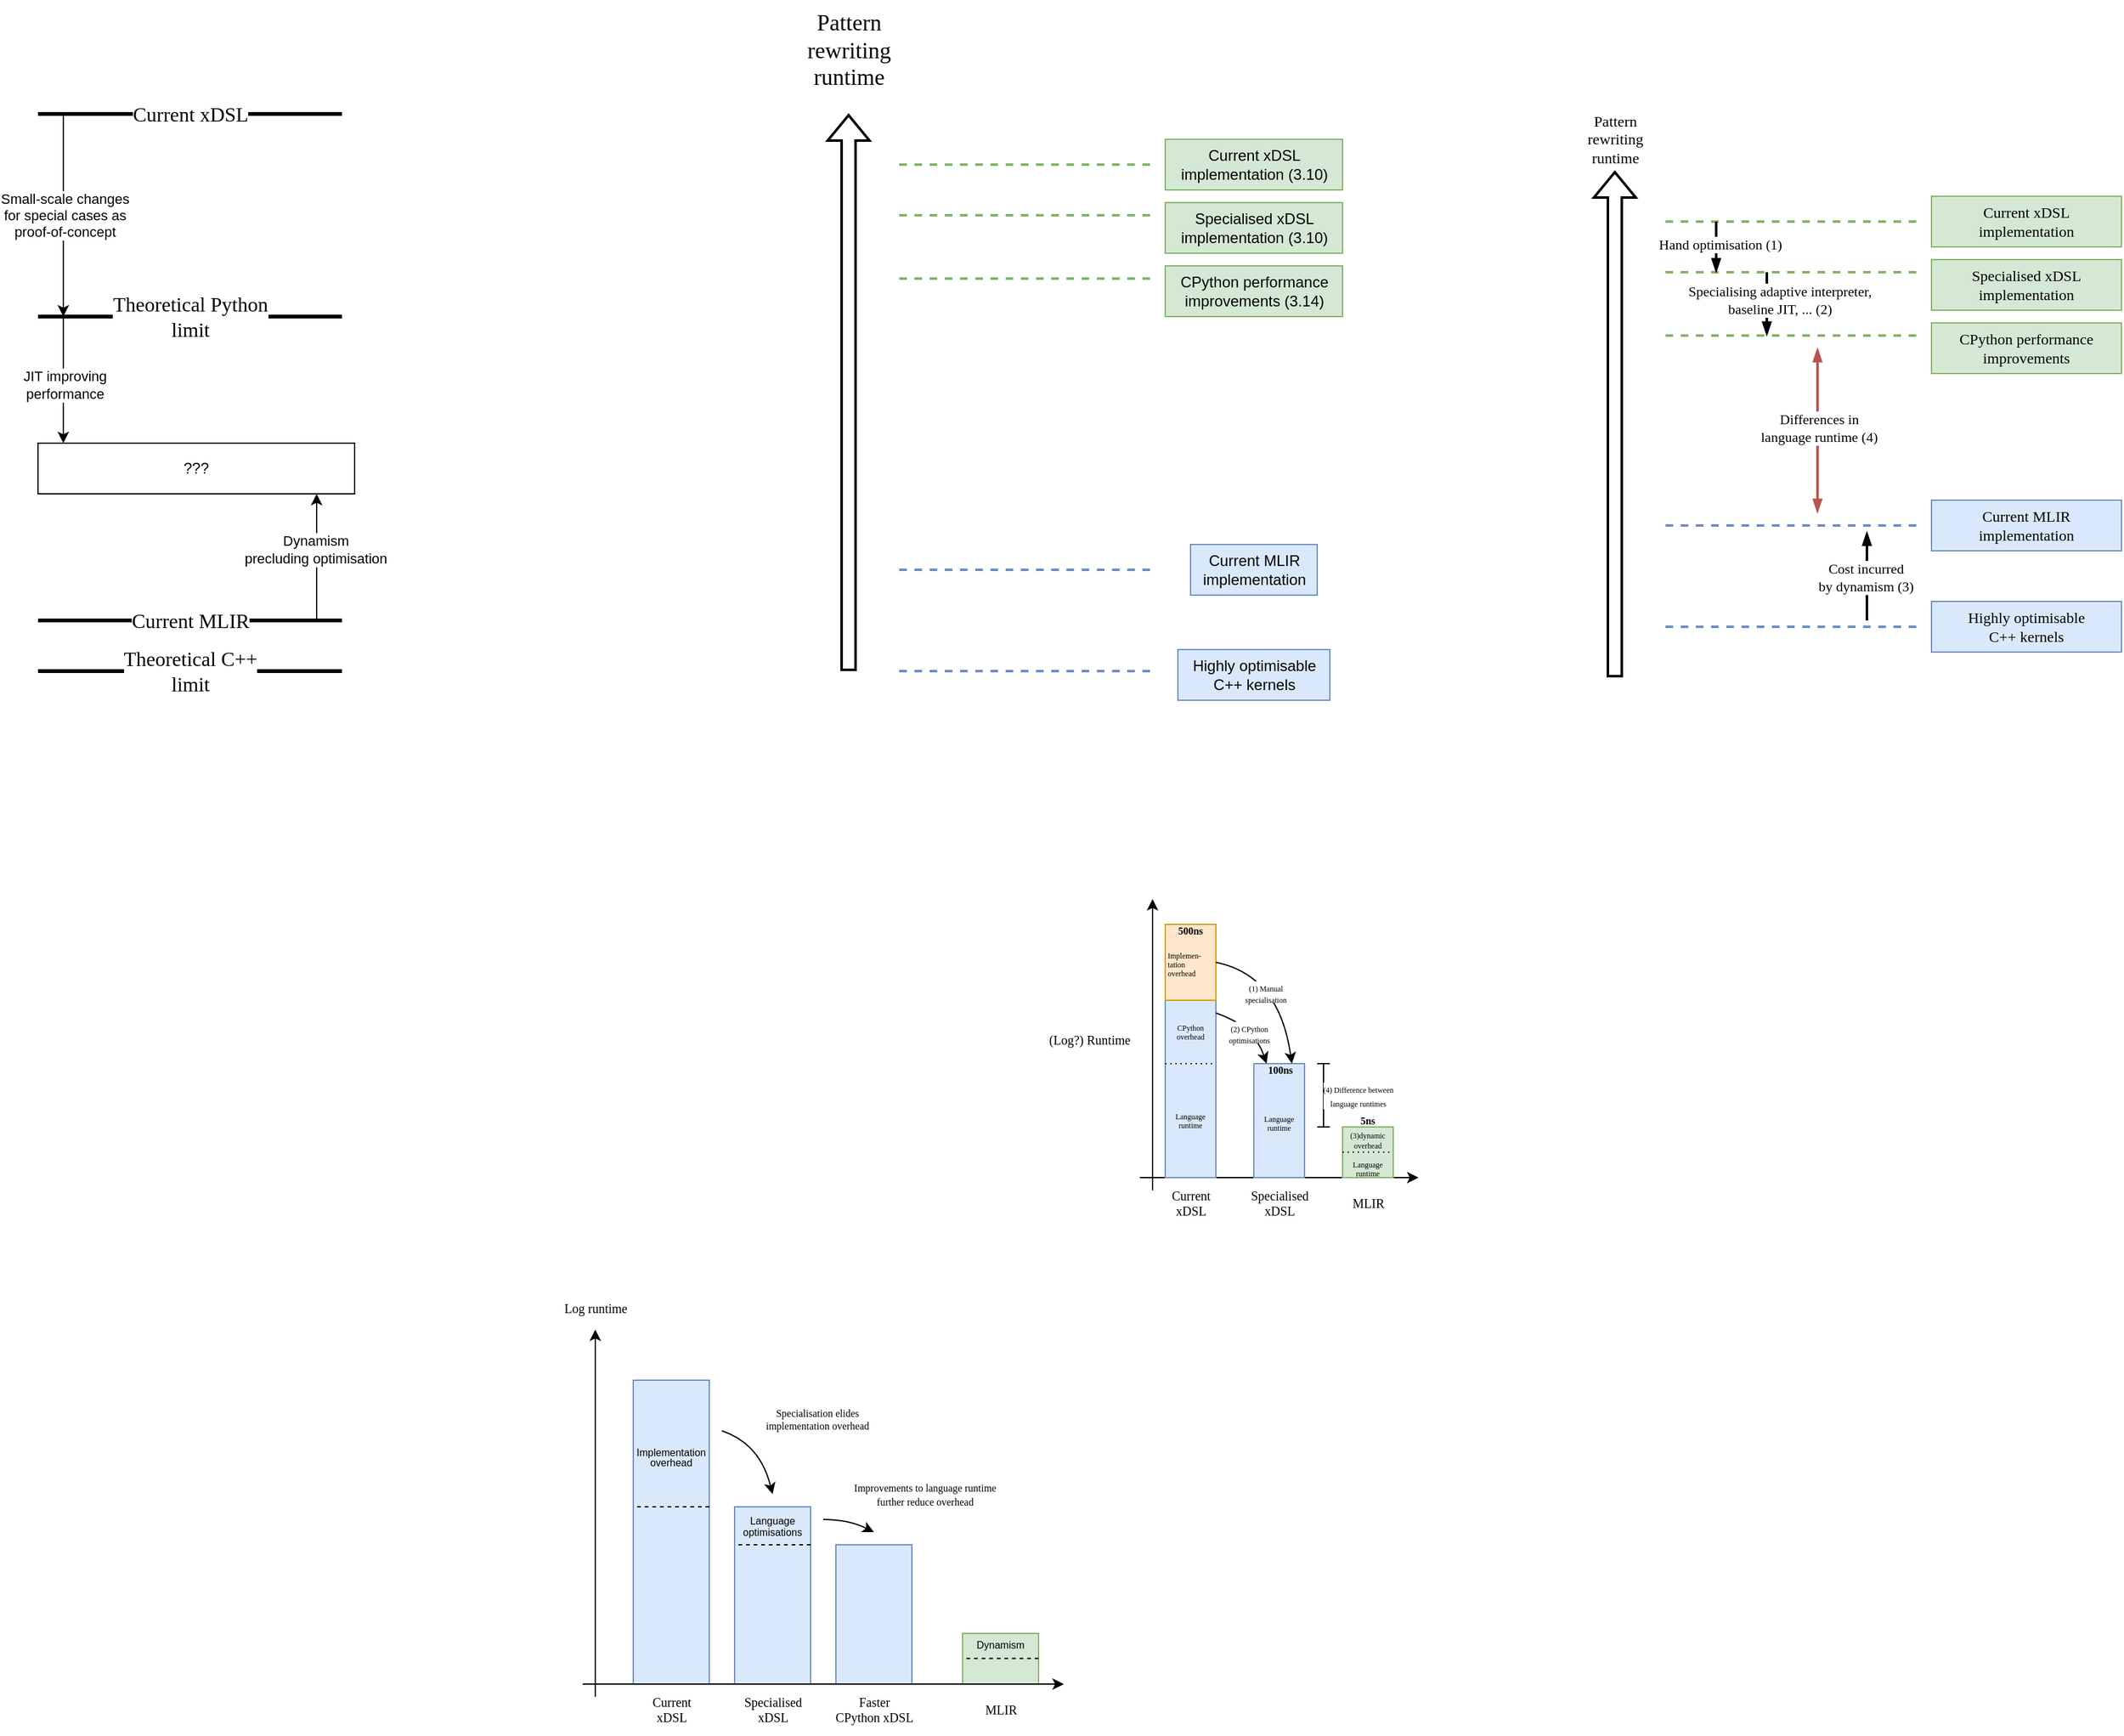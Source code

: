 <mxfile version="27.0.2">
  <diagram name="Page-1" id="2aUgBzzvJoccu_96TgYZ">
    <mxGraphModel dx="4074" dy="2454" grid="1" gridSize="10" guides="1" tooltips="1" connect="1" arrows="1" fold="1" page="1" pageScale="1" pageWidth="2339" pageHeight="3300" math="0" shadow="0">
      <root>
        <mxCell id="0" />
        <mxCell id="1" parent="0" />
        <mxCell id="1Ue81GWLVknPwU-SjSbh-1" value="" style="endArrow=none;html=1;rounded=0;strokeWidth=3;" parent="1" edge="1">
          <mxGeometry width="50" height="50" relative="1" as="geometry">
            <mxPoint x="480" y="240" as="sourcePoint" />
            <mxPoint x="720" y="240" as="targetPoint" />
          </mxGeometry>
        </mxCell>
        <mxCell id="1Ue81GWLVknPwU-SjSbh-6" value="&lt;font style=&quot;font-size: 16px;&quot; face=&quot;Menlo&quot;&gt;Current xDSL&lt;/font&gt;" style="edgeLabel;html=1;align=center;verticalAlign=middle;resizable=0;points=[];" parent="1Ue81GWLVknPwU-SjSbh-1" vertex="1" connectable="0">
          <mxGeometry x="0.025" y="-2" relative="1" as="geometry">
            <mxPoint x="-3" y="-2" as="offset" />
          </mxGeometry>
        </mxCell>
        <mxCell id="1Ue81GWLVknPwU-SjSbh-7" value="" style="endArrow=none;html=1;rounded=0;strokeWidth=3;" parent="1" edge="1">
          <mxGeometry width="50" height="50" relative="1" as="geometry">
            <mxPoint x="480" y="400" as="sourcePoint" />
            <mxPoint x="720" y="400" as="targetPoint" />
          </mxGeometry>
        </mxCell>
        <mxCell id="1Ue81GWLVknPwU-SjSbh-8" value="&lt;font style=&quot;font-size: 16px;&quot; face=&quot;Menlo&quot;&gt;Theoretical Python&lt;/font&gt;&lt;div&gt;&lt;font style=&quot;font-size: 16px;&quot; face=&quot;Menlo&quot;&gt;limit&lt;/font&gt;&lt;/div&gt;" style="edgeLabel;html=1;align=center;verticalAlign=middle;resizable=0;points=[];" parent="1Ue81GWLVknPwU-SjSbh-7" vertex="1" connectable="0">
          <mxGeometry x="0.025" y="-2" relative="1" as="geometry">
            <mxPoint x="-3" y="-2" as="offset" />
          </mxGeometry>
        </mxCell>
        <mxCell id="1Ue81GWLVknPwU-SjSbh-9" value="" style="endArrow=none;html=1;rounded=0;strokeWidth=3;" parent="1" edge="1">
          <mxGeometry width="50" height="50" relative="1" as="geometry">
            <mxPoint x="480" y="640" as="sourcePoint" />
            <mxPoint x="720" y="640" as="targetPoint" />
          </mxGeometry>
        </mxCell>
        <mxCell id="1Ue81GWLVknPwU-SjSbh-10" value="&lt;font face=&quot;Menlo&quot;&gt;&lt;span style=&quot;font-size: 16px;&quot;&gt;Current MLIR&lt;/span&gt;&lt;/font&gt;" style="edgeLabel;html=1;align=center;verticalAlign=middle;resizable=0;points=[];" parent="1Ue81GWLVknPwU-SjSbh-9" vertex="1" connectable="0">
          <mxGeometry x="0.025" y="-2" relative="1" as="geometry">
            <mxPoint x="-3" y="-2" as="offset" />
          </mxGeometry>
        </mxCell>
        <mxCell id="1Ue81GWLVknPwU-SjSbh-11" value="" style="endArrow=none;html=1;rounded=0;strokeWidth=3;" parent="1" edge="1">
          <mxGeometry width="50" height="50" relative="1" as="geometry">
            <mxPoint x="480" y="680" as="sourcePoint" />
            <mxPoint x="720" y="680" as="targetPoint" />
          </mxGeometry>
        </mxCell>
        <mxCell id="1Ue81GWLVknPwU-SjSbh-12" value="&lt;font face=&quot;Menlo&quot;&gt;&lt;span style=&quot;font-size: 16px;&quot;&gt;Theoretical C++&lt;/span&gt;&lt;/font&gt;&lt;div&gt;&lt;font face=&quot;Menlo&quot;&gt;&lt;span style=&quot;font-size: 16px;&quot;&gt;limit&lt;/span&gt;&lt;/font&gt;&lt;/div&gt;" style="edgeLabel;html=1;align=center;verticalAlign=middle;resizable=0;points=[];" parent="1Ue81GWLVknPwU-SjSbh-11" vertex="1" connectable="0">
          <mxGeometry x="0.025" y="-2" relative="1" as="geometry">
            <mxPoint x="-3" y="-2" as="offset" />
          </mxGeometry>
        </mxCell>
        <mxCell id="1Ue81GWLVknPwU-SjSbh-13" value="" style="endArrow=classic;html=1;rounded=0;" parent="1" edge="1">
          <mxGeometry width="50" height="50" relative="1" as="geometry">
            <mxPoint x="500" y="240" as="sourcePoint" />
            <mxPoint x="500" y="400" as="targetPoint" />
          </mxGeometry>
        </mxCell>
        <mxCell id="1Ue81GWLVknPwU-SjSbh-14" value="Small-scale changes&lt;div&gt;for special cases as&lt;/div&gt;&lt;div&gt;proof-of-concept&lt;/div&gt;" style="edgeLabel;html=1;align=center;verticalAlign=middle;resizable=0;points=[];" parent="1Ue81GWLVknPwU-SjSbh-13" vertex="1" connectable="0">
          <mxGeometry x="-0.144" y="1" relative="1" as="geometry">
            <mxPoint y="11" as="offset" />
          </mxGeometry>
        </mxCell>
        <mxCell id="1Ue81GWLVknPwU-SjSbh-15" value="" style="endArrow=classic;html=1;rounded=0;" parent="1" edge="1">
          <mxGeometry width="50" height="50" relative="1" as="geometry">
            <mxPoint x="500" y="400" as="sourcePoint" />
            <mxPoint x="500" y="500" as="targetPoint" />
          </mxGeometry>
        </mxCell>
        <mxCell id="1Ue81GWLVknPwU-SjSbh-16" value="JIT improving&lt;div&gt;performance&lt;/div&gt;" style="edgeLabel;html=1;align=center;verticalAlign=middle;resizable=0;points=[];" parent="1Ue81GWLVknPwU-SjSbh-15" vertex="1" connectable="0">
          <mxGeometry x="-0.144" y="1" relative="1" as="geometry">
            <mxPoint y="11" as="offset" />
          </mxGeometry>
        </mxCell>
        <mxCell id="1Ue81GWLVknPwU-SjSbh-17" value="" style="endArrow=classic;html=1;rounded=0;" parent="1" edge="1">
          <mxGeometry width="50" height="50" relative="1" as="geometry">
            <mxPoint x="700" y="640" as="sourcePoint" />
            <mxPoint x="700" y="540" as="targetPoint" />
          </mxGeometry>
        </mxCell>
        <mxCell id="1Ue81GWLVknPwU-SjSbh-18" value="Dynamism&lt;div&gt;precluding optimisation&lt;/div&gt;" style="edgeLabel;html=1;align=center;verticalAlign=middle;resizable=0;points=[];" parent="1Ue81GWLVknPwU-SjSbh-17" vertex="1" connectable="0">
          <mxGeometry x="-0.144" y="1" relative="1" as="geometry">
            <mxPoint y="-13" as="offset" />
          </mxGeometry>
        </mxCell>
        <mxCell id="1Ue81GWLVknPwU-SjSbh-19" value="???" style="rounded=0;whiteSpace=wrap;html=1;" parent="1" vertex="1">
          <mxGeometry x="480" y="500" width="250" height="40" as="geometry" />
        </mxCell>
        <mxCell id="L6vuFpn6O9VXM2nBn5XR-1" value="" style="shape=flexArrow;endArrow=classic;html=1;rounded=0;strokeWidth=2;" parent="1" edge="1">
          <mxGeometry width="50" height="50" relative="1" as="geometry">
            <mxPoint x="1120" y="680" as="sourcePoint" />
            <mxPoint x="1120" y="240" as="targetPoint" />
          </mxGeometry>
        </mxCell>
        <mxCell id="L6vuFpn6O9VXM2nBn5XR-2" value="&lt;font style=&quot;font-size: 18px;&quot; face=&quot;Menlo&quot;&gt;Pattern&lt;/font&gt;&lt;div&gt;&lt;font style=&quot;font-size: 18px;&quot; face=&quot;Menlo&quot;&gt;rewriting&lt;/font&gt;&lt;div&gt;&lt;font style=&quot;font-size: 18px;&quot; face=&quot;Menlo&quot;&gt;runtime&lt;/font&gt;&lt;/div&gt;&lt;/div&gt;" style="text;html=1;align=center;verticalAlign=middle;resizable=0;points=[];autosize=1;strokeColor=none;fillColor=none;" parent="1" vertex="1">
          <mxGeometry x="1060" y="150" width="120" height="80" as="geometry" />
        </mxCell>
        <mxCell id="L6vuFpn6O9VXM2nBn5XR-3" value="" style="endArrow=none;dashed=1;html=1;rounded=0;strokeWidth=2;fillColor=#d5e8d4;strokeColor=#82b366;" parent="1" edge="1">
          <mxGeometry width="50" height="50" relative="1" as="geometry">
            <mxPoint x="1160" y="280" as="sourcePoint" />
            <mxPoint x="1360" y="280" as="targetPoint" />
          </mxGeometry>
        </mxCell>
        <mxCell id="L6vuFpn6O9VXM2nBn5XR-5" value="Current xDSL&lt;div&gt;implementation (3.10)&lt;/div&gt;" style="text;html=1;align=center;verticalAlign=middle;resizable=0;points=[];autosize=1;strokeColor=#82b366;fillColor=#d5e8d4;" parent="1" vertex="1">
          <mxGeometry x="1370" y="260" width="140" height="40" as="geometry" />
        </mxCell>
        <mxCell id="L6vuFpn6O9VXM2nBn5XR-6" value="Specialised xDSL&lt;div&gt;implementation (3.10)&lt;/div&gt;" style="text;html=1;align=center;verticalAlign=middle;resizable=0;points=[];autosize=1;strokeColor=#82b366;fillColor=#d5e8d4;" parent="1" vertex="1">
          <mxGeometry x="1370" y="310" width="140" height="40" as="geometry" />
        </mxCell>
        <mxCell id="L6vuFpn6O9VXM2nBn5XR-7" value="CPython performance&lt;div&gt;improvements (3.14)&lt;/div&gt;" style="text;html=1;align=center;verticalAlign=middle;resizable=0;points=[];autosize=1;strokeColor=#82b366;fillColor=#d5e8d4;" parent="1" vertex="1">
          <mxGeometry x="1370" y="360" width="140" height="40" as="geometry" />
        </mxCell>
        <mxCell id="L6vuFpn6O9VXM2nBn5XR-8" value="" style="endArrow=none;dashed=1;html=1;rounded=0;strokeWidth=2;fillColor=#dae8fc;strokeColor=#6c8ebf;" parent="1" edge="1">
          <mxGeometry width="50" height="50" relative="1" as="geometry">
            <mxPoint x="1160" y="680" as="sourcePoint" />
            <mxPoint x="1360" y="680" as="targetPoint" />
          </mxGeometry>
        </mxCell>
        <mxCell id="L6vuFpn6O9VXM2nBn5XR-9" value="Highly optimisable&lt;div&gt;C++ kernels&lt;/div&gt;" style="text;html=1;align=center;verticalAlign=middle;resizable=0;points=[];autosize=1;strokeColor=#6c8ebf;fillColor=#dae8fc;" parent="1" vertex="1">
          <mxGeometry x="1380" y="663" width="120" height="40" as="geometry" />
        </mxCell>
        <mxCell id="L6vuFpn6O9VXM2nBn5XR-10" value="" style="endArrow=none;dashed=1;html=1;rounded=0;strokeWidth=2;fillColor=#dae8fc;strokeColor=#6c8ebf;" parent="1" edge="1">
          <mxGeometry width="50" height="50" relative="1" as="geometry">
            <mxPoint x="1160" y="600" as="sourcePoint" />
            <mxPoint x="1360" y="600" as="targetPoint" />
          </mxGeometry>
        </mxCell>
        <mxCell id="L6vuFpn6O9VXM2nBn5XR-11" value="Current MLIR&lt;div&gt;implementation&lt;/div&gt;" style="text;html=1;align=center;verticalAlign=middle;resizable=0;points=[];autosize=1;strokeColor=#6c8ebf;fillColor=#dae8fc;" parent="1" vertex="1">
          <mxGeometry x="1390" y="580" width="100" height="40" as="geometry" />
        </mxCell>
        <mxCell id="L6vuFpn6O9VXM2nBn5XR-12" value="" style="endArrow=none;dashed=1;html=1;rounded=0;strokeWidth=2;fillColor=#d5e8d4;strokeColor=#82b366;" parent="1" edge="1">
          <mxGeometry width="50" height="50" relative="1" as="geometry">
            <mxPoint x="1160" y="320" as="sourcePoint" />
            <mxPoint x="1360" y="320" as="targetPoint" />
          </mxGeometry>
        </mxCell>
        <mxCell id="L6vuFpn6O9VXM2nBn5XR-13" value="" style="endArrow=none;dashed=1;html=1;rounded=0;strokeWidth=2;fillColor=#d5e8d4;strokeColor=#82b366;" parent="1" edge="1">
          <mxGeometry width="50" height="50" relative="1" as="geometry">
            <mxPoint x="1160" y="370" as="sourcePoint" />
            <mxPoint x="1360" y="370" as="targetPoint" />
          </mxGeometry>
        </mxCell>
        <mxCell id="o0uJGStbplLrA8wNIobY-1" value="" style="shape=flexArrow;endArrow=classic;html=1;rounded=0;strokeWidth=2;" parent="1" edge="1">
          <mxGeometry width="50" height="50" relative="1" as="geometry">
            <mxPoint x="1725" y="685" as="sourcePoint" />
            <mxPoint x="1725" y="285" as="targetPoint" />
          </mxGeometry>
        </mxCell>
        <mxCell id="o0uJGStbplLrA8wNIobY-2" value="&lt;font face=&quot;Menlo&quot;&gt;Pattern&lt;/font&gt;&lt;div&gt;&lt;font face=&quot;Menlo&quot;&gt;rewriting&lt;/font&gt;&lt;div&gt;&lt;font face=&quot;Menlo&quot;&gt;runtime&lt;/font&gt;&lt;/div&gt;&lt;/div&gt;" style="text;html=1;align=center;verticalAlign=middle;resizable=0;points=[];autosize=1;strokeColor=none;fillColor=none;" parent="1" vertex="1">
          <mxGeometry x="1680" y="230" width="90" height="60" as="geometry" />
        </mxCell>
        <mxCell id="o0uJGStbplLrA8wNIobY-3" value="" style="endArrow=none;dashed=1;html=1;rounded=0;strokeWidth=2;fillColor=#d5e8d4;strokeColor=#82b366;" parent="1" edge="1">
          <mxGeometry width="50" height="50" relative="1" as="geometry">
            <mxPoint x="1765" y="325" as="sourcePoint" />
            <mxPoint x="1965" y="325" as="targetPoint" />
          </mxGeometry>
        </mxCell>
        <mxCell id="o0uJGStbplLrA8wNIobY-4" value="" style="endArrow=none;dashed=1;html=1;rounded=0;strokeWidth=2;fillColor=#dae8fc;strokeColor=#6c8ebf;" parent="1" edge="1">
          <mxGeometry width="50" height="50" relative="1" as="geometry">
            <mxPoint x="1765" y="645" as="sourcePoint" />
            <mxPoint x="1965" y="645" as="targetPoint" />
          </mxGeometry>
        </mxCell>
        <mxCell id="o0uJGStbplLrA8wNIobY-5" value="" style="endArrow=none;dashed=1;html=1;rounded=0;strokeWidth=2;fillColor=#dae8fc;strokeColor=#6c8ebf;" parent="1" edge="1">
          <mxGeometry width="50" height="50" relative="1" as="geometry">
            <mxPoint x="1765" y="565" as="sourcePoint" />
            <mxPoint x="1965" y="565" as="targetPoint" />
          </mxGeometry>
        </mxCell>
        <mxCell id="o0uJGStbplLrA8wNIobY-6" value="" style="endArrow=none;dashed=1;html=1;rounded=0;strokeWidth=2;fillColor=#d5e8d4;strokeColor=#82b366;" parent="1" edge="1">
          <mxGeometry width="50" height="50" relative="1" as="geometry">
            <mxPoint x="1765" y="365" as="sourcePoint" />
            <mxPoint x="1965" y="365" as="targetPoint" />
          </mxGeometry>
        </mxCell>
        <mxCell id="o0uJGStbplLrA8wNIobY-7" value="" style="endArrow=none;dashed=1;html=1;rounded=0;strokeWidth=2;fillColor=#d5e8d4;strokeColor=#82b366;" parent="1" edge="1">
          <mxGeometry width="50" height="50" relative="1" as="geometry">
            <mxPoint x="1765" y="415" as="sourcePoint" />
            <mxPoint x="1965" y="415" as="targetPoint" />
          </mxGeometry>
        </mxCell>
        <mxCell id="o0uJGStbplLrA8wNIobY-8" value="" style="endArrow=blockThin;html=1;rounded=0;strokeWidth=2;endFill=1;" parent="1" edge="1">
          <mxGeometry width="50" height="50" relative="1" as="geometry">
            <mxPoint x="1805" y="325" as="sourcePoint" />
            <mxPoint x="1805" y="365" as="targetPoint" />
            <Array as="points">
              <mxPoint x="1805" y="345" />
            </Array>
          </mxGeometry>
        </mxCell>
        <mxCell id="o0uJGStbplLrA8wNIobY-9" value="Hand optimisation (1)" style="edgeLabel;html=1;align=center;verticalAlign=middle;resizable=0;points=[];fontFamily=Menlo;" parent="o0uJGStbplLrA8wNIobY-8" vertex="1" connectable="0">
          <mxGeometry y="3" relative="1" as="geometry">
            <mxPoint y="-2" as="offset" />
          </mxGeometry>
        </mxCell>
        <mxCell id="o0uJGStbplLrA8wNIobY-10" value="" style="endArrow=blockThin;html=1;rounded=0;strokeWidth=2;endFill=1;" parent="1" edge="1">
          <mxGeometry width="50" height="50" relative="1" as="geometry">
            <mxPoint x="1845" y="365" as="sourcePoint" />
            <mxPoint x="1845" y="415" as="targetPoint" />
          </mxGeometry>
        </mxCell>
        <mxCell id="o0uJGStbplLrA8wNIobY-11" value="Specialising adaptive interpreter,&lt;div&gt;baseline JIT, ... (2)&lt;/div&gt;" style="edgeLabel;html=1;align=center;verticalAlign=middle;resizable=0;points=[];fontFamily=Menlo;" parent="o0uJGStbplLrA8wNIobY-10" vertex="1" connectable="0">
          <mxGeometry x="-0.28" y="-2" relative="1" as="geometry">
            <mxPoint x="12" y="4" as="offset" />
          </mxGeometry>
        </mxCell>
        <mxCell id="o0uJGStbplLrA8wNIobY-12" value="&lt;span style=&quot;text-wrap-mode: nowrap;&quot;&gt;Current MLIR&lt;/span&gt;&lt;div style=&quot;text-wrap-mode: nowrap;&quot;&gt;implementation&lt;/div&gt;" style="rounded=0;whiteSpace=wrap;html=1;fillColor=#dae8fc;strokeColor=#6c8ebf;fontFamily=Menlo;" parent="1" vertex="1">
          <mxGeometry x="1975" y="545" width="150" height="40" as="geometry" />
        </mxCell>
        <mxCell id="o0uJGStbplLrA8wNIobY-13" value="" style="endArrow=blockThin;html=1;rounded=0;strokeWidth=2;endFill=1;" parent="1" edge="1">
          <mxGeometry width="50" height="50" relative="1" as="geometry">
            <mxPoint x="1924" y="640" as="sourcePoint" />
            <mxPoint x="1924" y="570" as="targetPoint" />
          </mxGeometry>
        </mxCell>
        <mxCell id="o0uJGStbplLrA8wNIobY-14" value="Cost incurred&lt;div&gt;by dynamism (3)&lt;/div&gt;" style="edgeLabel;html=1;align=center;verticalAlign=middle;resizable=0;points=[];fontFamily=Menlo;" parent="o0uJGStbplLrA8wNIobY-13" vertex="1" connectable="0">
          <mxGeometry x="-0.025" y="1" relative="1" as="geometry">
            <mxPoint as="offset" />
          </mxGeometry>
        </mxCell>
        <mxCell id="o0uJGStbplLrA8wNIobY-15" value="&lt;span style=&quot;text-wrap-mode: nowrap;&quot;&gt;Highly optimisable&lt;/span&gt;&lt;div style=&quot;text-wrap-mode: nowrap;&quot;&gt;C++ kernels&lt;/div&gt;" style="rounded=0;whiteSpace=wrap;html=1;fillColor=#dae8fc;strokeColor=#6c8ebf;fontFamily=Menlo;" parent="1" vertex="1">
          <mxGeometry x="1975" y="625" width="150" height="40" as="geometry" />
        </mxCell>
        <mxCell id="o0uJGStbplLrA8wNIobY-16" value="&lt;span style=&quot;font-family: Menlo; text-wrap-mode: nowrap;&quot;&gt;CPython performance&lt;/span&gt;&lt;div style=&quot;font-family: Menlo; text-wrap-mode: nowrap;&quot;&gt;improvements&lt;/div&gt;" style="rounded=0;whiteSpace=wrap;html=1;fillColor=#d5e8d4;strokeColor=#82b366;" parent="1" vertex="1">
          <mxGeometry x="1975" y="405" width="150" height="40" as="geometry" />
        </mxCell>
        <mxCell id="o0uJGStbplLrA8wNIobY-17" value="&lt;span style=&quot;font-family: Menlo; text-wrap-mode: nowrap;&quot;&gt;Specialised xDSL&lt;/span&gt;&lt;div style=&quot;font-family: Menlo; text-wrap-mode: nowrap;&quot;&gt;implementation&lt;/div&gt;" style="rounded=0;whiteSpace=wrap;html=1;fillColor=#d5e8d4;strokeColor=#82b366;" parent="1" vertex="1">
          <mxGeometry x="1975" y="355" width="150" height="40" as="geometry" />
        </mxCell>
        <mxCell id="o0uJGStbplLrA8wNIobY-18" value="&lt;span style=&quot;font-family: Menlo; text-wrap-mode: nowrap;&quot;&gt;Current xDSL&lt;/span&gt;&lt;div style=&quot;font-family: Menlo; text-wrap-mode: nowrap;&quot;&gt;implementation&lt;/div&gt;" style="rounded=0;whiteSpace=wrap;html=1;fillColor=#d5e8d4;strokeColor=#82b366;" parent="1" vertex="1">
          <mxGeometry x="1975" y="305" width="150" height="40" as="geometry" />
        </mxCell>
        <mxCell id="o0uJGStbplLrA8wNIobY-19" value="" style="endArrow=blockThin;startArrow=blockThin;html=1;rounded=0;startFill=1;endFill=1;strokeWidth=2;fillColor=#f8cecc;strokeColor=#b85450;" parent="1" edge="1">
          <mxGeometry width="50" height="50" relative="1" as="geometry">
            <mxPoint x="1885" y="555" as="sourcePoint" />
            <mxPoint x="1885" y="425" as="targetPoint" />
          </mxGeometry>
        </mxCell>
        <mxCell id="o0uJGStbplLrA8wNIobY-20" value="&lt;font face=&quot;Menlo&quot;&gt;Differences in&lt;/font&gt;&lt;div&gt;&lt;font face=&quot;Menlo&quot;&gt;language runtime&amp;nbsp;&lt;/font&gt;&lt;font style=&quot;background-color: light-dark(#ffffff, var(--ge-dark-color, #121212)); color: light-dark(rgb(0, 0, 0), rgb(255, 255, 255));&quot; face=&quot;Menlo&quot;&gt;(4&lt;/font&gt;&lt;span style=&quot;color: light-dark(rgb(0, 0, 0), rgb(255, 255, 255)); background-color: light-dark(#ffffff, var(--ge-dark-color, #121212)); font-family: Menlo;&quot;&gt;)&lt;/span&gt;&lt;/div&gt;" style="edgeLabel;html=1;align=center;verticalAlign=middle;resizable=0;points=[];" parent="o0uJGStbplLrA8wNIobY-19" vertex="1" connectable="0">
          <mxGeometry x="0.108" y="-1" relative="1" as="geometry">
            <mxPoint y="5" as="offset" />
          </mxGeometry>
        </mxCell>
        <mxCell id="o0uJGStbplLrA8wNIobY-21" value="" style="endArrow=classic;html=1;rounded=0;" parent="1" edge="1">
          <mxGeometry width="50" height="50" relative="1" as="geometry">
            <mxPoint x="1360" y="1090" as="sourcePoint" />
            <mxPoint x="1360" y="860" as="targetPoint" />
          </mxGeometry>
        </mxCell>
        <mxCell id="o0uJGStbplLrA8wNIobY-23" value="&lt;font face=&quot;Menlo&quot;&gt;(Log?) Runtime&lt;/font&gt;" style="edgeLabel;html=1;align=center;verticalAlign=middle;resizable=0;points=[];fontSize=10;" parent="o0uJGStbplLrA8wNIobY-21" vertex="1" connectable="0">
          <mxGeometry x="0.099" y="-2" relative="1" as="geometry">
            <mxPoint x="-52" y="7" as="offset" />
          </mxGeometry>
        </mxCell>
        <mxCell id="o0uJGStbplLrA8wNIobY-22" value="" style="endArrow=classic;html=1;rounded=0;" parent="1" edge="1">
          <mxGeometry width="50" height="50" relative="1" as="geometry">
            <mxPoint x="1350" y="1080" as="sourcePoint" />
            <mxPoint x="1570" y="1080" as="targetPoint" />
          </mxGeometry>
        </mxCell>
        <mxCell id="o0uJGStbplLrA8wNIobY-25" value="&lt;div style=&quot;line-height: 50%;&quot;&gt;&lt;font style=&quot;font-size: 6px; line-height: 50%;&quot; face=&quot;Menlo&quot;&gt;CPython&lt;/font&gt;&lt;div&gt;&lt;font style=&quot;font-size: 6px; line-height: 50%;&quot; face=&quot;Menlo&quot;&gt;overhead&lt;/font&gt;&lt;/div&gt;&lt;div&gt;&lt;font style=&quot;font-size: 6px;&quot; face=&quot;Menlo&quot;&gt;&lt;br&gt;&lt;/font&gt;&lt;/div&gt;&lt;div&gt;&lt;font style=&quot;font-size: 6px;&quot; face=&quot;Menlo&quot;&gt;&lt;br&gt;&lt;/font&gt;&lt;/div&gt;&lt;div&gt;&lt;font style=&quot;font-size: 6px;&quot; face=&quot;Menlo&quot;&gt;&lt;br&gt;&lt;/font&gt;&lt;/div&gt;&lt;div&gt;&lt;font style=&quot;font-size: 6px;&quot; face=&quot;Menlo&quot;&gt;&lt;br&gt;&lt;/font&gt;&lt;/div&gt;&lt;div&gt;&lt;font style=&quot;font-size: 6px;&quot; face=&quot;Menlo&quot;&gt;&lt;br&gt;&lt;/font&gt;&lt;/div&gt;&lt;div&gt;&lt;font style=&quot;font-size: 6px;&quot; face=&quot;Menlo&quot;&gt;&lt;br&gt;&lt;/font&gt;&lt;/div&gt;&lt;div&gt;&lt;font style=&quot;font-size: 6px;&quot; face=&quot;Menlo&quot;&gt;&lt;br&gt;&lt;/font&gt;&lt;/div&gt;&lt;div&gt;&lt;span style=&quot;background-color: transparent; color: light-dark(rgb(0, 0, 0), rgb(255, 255, 255)); font-family: Menlo; font-size: 6px; line-height: 50%;&quot;&gt;Language&lt;/span&gt;&lt;/div&gt;&lt;div&gt;&lt;font face=&quot;Menlo&quot;&gt;&lt;span style=&quot;font-size: 6px; line-height: 50%;&quot;&gt;runtime&lt;/span&gt;&lt;/font&gt;&lt;/div&gt;&lt;div&gt;&lt;font style=&quot;font-size: 6px; line-height: 100%;&quot; face=&quot;Menlo&quot;&gt;&lt;br&gt;&lt;/font&gt;&lt;/div&gt;&lt;div&gt;&lt;font style=&quot;font-size: 6px; line-height: 100%;&quot; face=&quot;Menlo&quot;&gt;&lt;br&gt;&lt;/font&gt;&lt;/div&gt;&lt;div&gt;&lt;font style=&quot;font-size: 6px; line-height: 100%;&quot; face=&quot;Menlo&quot;&gt;&lt;br&gt;&lt;/font&gt;&lt;/div&gt;&lt;div&gt;&lt;/div&gt;&lt;/div&gt;" style="rounded=0;whiteSpace=wrap;html=1;fillColor=#dae8fc;strokeColor=#6c8ebf;" parent="1" vertex="1">
          <mxGeometry x="1370" y="940" width="40" height="140" as="geometry" />
        </mxCell>
        <mxCell id="o0uJGStbplLrA8wNIobY-26" value="&lt;div style=&quot;line-height: 50%;&quot;&gt;&lt;div&gt;&lt;font face=&quot;Menlo&quot;&gt;&lt;span style=&quot;font-size: 6px; line-height: 50%;&quot;&gt;Language&lt;/span&gt;&lt;/font&gt;&lt;/div&gt;&lt;div&gt;&lt;font face=&quot;Menlo&quot;&gt;&lt;span style=&quot;font-size: 6px; line-height: 50%;&quot;&gt;runtime&lt;/span&gt;&lt;/font&gt;&lt;/div&gt;&lt;/div&gt;" style="rounded=0;whiteSpace=wrap;html=1;fillColor=#dae8fc;strokeColor=#6c8ebf;" parent="1" vertex="1">
          <mxGeometry x="1440" y="990" width="40" height="90" as="geometry" />
        </mxCell>
        <mxCell id="o0uJGStbplLrA8wNIobY-27" value="&lt;div style=&quot;line-height: 50%;&quot;&gt;&lt;div&gt;&lt;font face=&quot;Menlo&quot;&gt;&lt;span style=&quot;font-size: 6px;&quot;&gt;(3)dynamic&lt;/span&gt;&lt;/font&gt;&lt;/div&gt;&lt;div&gt;&lt;font face=&quot;Menlo&quot;&gt;&lt;span style=&quot;font-size: 6px;&quot;&gt;overhead&lt;/span&gt;&lt;/font&gt;&lt;/div&gt;&lt;div&gt;&lt;div&gt;&lt;div&gt;&lt;font face=&quot;Menlo&quot;&gt;&lt;span style=&quot;font-size: 6px; line-height: 50%;&quot;&gt;&lt;br&gt;&lt;/span&gt;&lt;/font&gt;&lt;/div&gt;&lt;div&gt;&lt;font face=&quot;Menlo&quot;&gt;&lt;span style=&quot;font-size: 6px; line-height: 50%;&quot;&gt;Language&lt;/span&gt;&lt;/font&gt;&lt;/div&gt;&lt;div&gt;&lt;font face=&quot;Menlo&quot;&gt;&lt;span style=&quot;font-size: 6px; line-height: 50%;&quot;&gt;runtime&lt;/span&gt;&lt;/font&gt;&lt;/div&gt;&lt;/div&gt;&lt;/div&gt;&lt;/div&gt;" style="rounded=0;whiteSpace=wrap;html=1;fillColor=#d5e8d4;strokeColor=#82b366;" parent="1" vertex="1">
          <mxGeometry x="1510" y="1040" width="40" height="40" as="geometry" />
        </mxCell>
        <mxCell id="o0uJGStbplLrA8wNIobY-29" value="Current&lt;div&gt;xDSL&lt;/div&gt;" style="text;html=1;align=center;verticalAlign=middle;resizable=0;points=[];autosize=1;strokeColor=none;fillColor=none;fontFamily=Menlo;fontSize=10;" parent="1" vertex="1">
          <mxGeometry x="1355" y="1080" width="70" height="40" as="geometry" />
        </mxCell>
        <mxCell id="o0uJGStbplLrA8wNIobY-31" value="Specialised&lt;div&gt;xDSL&lt;/div&gt;" style="text;html=1;align=center;verticalAlign=middle;resizable=0;points=[];autosize=1;strokeColor=none;fillColor=none;fontFamily=Menlo;fontSize=10;" parent="1" vertex="1">
          <mxGeometry x="1415" y="1080" width="90" height="40" as="geometry" />
        </mxCell>
        <mxCell id="o0uJGStbplLrA8wNIobY-32" value="MLIR" style="text;html=1;align=center;verticalAlign=middle;resizable=0;points=[];autosize=1;strokeColor=none;fillColor=none;fontFamily=Menlo;fontSize=10;" parent="1" vertex="1">
          <mxGeometry x="1505" y="1085" width="50" height="30" as="geometry" />
        </mxCell>
        <mxCell id="o0uJGStbplLrA8wNIobY-34" value="&lt;div style=&quot;line-height: 50%;&quot;&gt;&lt;font style=&quot;font-size: 6px; line-height: 50%;&quot; face=&quot;Menlo&quot;&gt;Implemen-tation&lt;/font&gt;&lt;div&gt;&lt;font style=&quot;font-size: 6px; line-height: 50%;&quot; face=&quot;Menlo&quot;&gt;overhead&lt;/font&gt;&lt;/div&gt;&lt;/div&gt;" style="rounded=0;whiteSpace=wrap;html=1;direction=west;align=left;fillColor=#ffe6cc;strokeColor=#d79b00;" parent="1" vertex="1">
          <mxGeometry x="1370" y="880" width="40" height="60" as="geometry" />
        </mxCell>
        <mxCell id="o0uJGStbplLrA8wNIobY-36" value="" style="endArrow=none;dashed=1;html=1;dashPattern=1 3;strokeWidth=1;rounded=0;entryX=1;entryY=0;entryDx=0;entryDy=0;" parent="1" edge="1">
          <mxGeometry width="50" height="50" relative="1" as="geometry">
            <mxPoint x="1370" y="990" as="sourcePoint" />
            <mxPoint x="1410" y="990" as="targetPoint" />
          </mxGeometry>
        </mxCell>
        <mxCell id="o0uJGStbplLrA8wNIobY-42" value="" style="endArrow=none;dashed=1;html=1;dashPattern=1 3;strokeWidth=1;rounded=0;entryX=1;entryY=0;entryDx=0;entryDy=0;" parent="1" edge="1">
          <mxGeometry width="50" height="50" relative="1" as="geometry">
            <mxPoint x="1510" y="1059.89" as="sourcePoint" />
            <mxPoint x="1550" y="1059.89" as="targetPoint" />
          </mxGeometry>
        </mxCell>
        <mxCell id="o0uJGStbplLrA8wNIobY-45" value="" style="endArrow=classic;html=1;rounded=0;entryX=0.75;entryY=0;entryDx=0;entryDy=0;curved=1;" parent="1" target="o0uJGStbplLrA8wNIobY-26" edge="1">
          <mxGeometry width="50" height="50" relative="1" as="geometry">
            <mxPoint x="1410" y="910" as="sourcePoint" />
            <mxPoint x="1460" y="860" as="targetPoint" />
            <Array as="points">
              <mxPoint x="1460" y="920" />
            </Array>
          </mxGeometry>
        </mxCell>
        <mxCell id="o0uJGStbplLrA8wNIobY-47" value="&lt;div style=&quot;line-height: 80%;&quot;&gt;&lt;font style=&quot;font-size: 6px; line-height: 80%;&quot; face=&quot;Menlo&quot;&gt;&lt;span style=&quot;background-color: light-dark(#ffffff, var(--ge-dark-color, #121212)); color: light-dark(rgb(0, 0, 0), rgb(255, 255, 255));&quot;&gt;(1)&amp;nbsp;&lt;/span&gt;Manual&lt;/font&gt;&lt;div&gt;&lt;font style=&quot;font-size: 6px; line-height: 80%;&quot; face=&quot;Menlo&quot;&gt;specialisation&lt;/font&gt;&lt;/div&gt;&lt;/div&gt;" style="edgeLabel;html=1;align=center;verticalAlign=middle;resizable=0;points=[];" parent="o0uJGStbplLrA8wNIobY-45" vertex="1" connectable="0">
          <mxGeometry x="0.016" y="-13" relative="1" as="geometry">
            <mxPoint as="offset" />
          </mxGeometry>
        </mxCell>
        <mxCell id="o0uJGStbplLrA8wNIobY-46" value="" style="endArrow=classic;html=1;rounded=0;entryX=0.25;entryY=0;entryDx=0;entryDy=0;curved=1;" parent="1" target="o0uJGStbplLrA8wNIobY-26" edge="1">
          <mxGeometry width="50" height="50" relative="1" as="geometry">
            <mxPoint x="1410" y="950" as="sourcePoint" />
            <mxPoint x="1470" y="1030" as="targetPoint" />
            <Array as="points">
              <mxPoint x="1440" y="960" />
            </Array>
          </mxGeometry>
        </mxCell>
        <mxCell id="o0uJGStbplLrA8wNIobY-48" value="&lt;div style=&quot;line-height: 80%;&quot;&gt;&lt;font face=&quot;Menlo&quot;&gt;&lt;span style=&quot;font-size: 6px; line-height: 80%;&quot;&gt;(2) CPython&lt;/span&gt;&lt;/font&gt;&lt;div&gt;&lt;font face=&quot;Menlo&quot;&gt;&lt;span style=&quot;font-size: 6px; line-height: 80%;&quot;&gt;optimisations&lt;/span&gt;&lt;/font&gt;&lt;/div&gt;&lt;/div&gt;" style="edgeLabel;html=1;align=center;verticalAlign=middle;resizable=0;points=[];" parent="o0uJGStbplLrA8wNIobY-46" vertex="1" connectable="0">
          <mxGeometry x="-0.207" y="-6" relative="1" as="geometry">
            <mxPoint x="4" y="1" as="offset" />
          </mxGeometry>
        </mxCell>
        <mxCell id="o0uJGStbplLrA8wNIobY-49" value="" style="endArrow=none;html=1;rounded=0;" parent="1" edge="1">
          <mxGeometry width="50" height="50" relative="1" as="geometry">
            <mxPoint x="1490" y="1040" as="sourcePoint" />
            <mxPoint x="1500" y="1040" as="targetPoint" />
            <Array as="points">
              <mxPoint x="1500" y="1040" />
            </Array>
          </mxGeometry>
        </mxCell>
        <mxCell id="o0uJGStbplLrA8wNIobY-50" value="" style="endArrow=none;html=1;rounded=0;" parent="1" edge="1">
          <mxGeometry width="50" height="50" relative="1" as="geometry">
            <mxPoint x="1490" y="990" as="sourcePoint" />
            <mxPoint x="1500" y="990" as="targetPoint" />
          </mxGeometry>
        </mxCell>
        <mxCell id="o0uJGStbplLrA8wNIobY-51" value="" style="endArrow=none;startArrow=none;html=1;rounded=0;startFill=0;" parent="1" edge="1">
          <mxGeometry width="50" height="50" relative="1" as="geometry">
            <mxPoint x="1495" y="1040" as="sourcePoint" />
            <mxPoint x="1495" y="990" as="targetPoint" />
          </mxGeometry>
        </mxCell>
        <mxCell id="o0uJGStbplLrA8wNIobY-52" value="&lt;div style=&quot;line-height: 80%;&quot;&gt;&lt;font face=&quot;Menlo&quot;&gt;&lt;span style=&quot;font-size: 6px;&quot;&gt;(4&lt;/span&gt;&lt;/font&gt;&lt;span style=&quot;font-size: 6px; font-family: Menlo; background-color: light-dark(#ffffff, var(--ge-dark-color, #121212)); color: light-dark(rgb(0, 0, 0), rgb(255, 255, 255));&quot;&gt;) Difference between&lt;/span&gt;&lt;/div&gt;&lt;div style=&quot;line-height: 80%;&quot;&gt;&lt;font face=&quot;Menlo&quot;&gt;&lt;span style=&quot;font-size: 6px;&quot;&gt;language runtimes&lt;/span&gt;&lt;/font&gt;&lt;/div&gt;" style="edgeLabel;html=1;align=center;verticalAlign=middle;resizable=0;points=[];" parent="1" vertex="1" connectable="0">
          <mxGeometry x="1522.003" y="1014.998" as="geometry" />
        </mxCell>
        <mxCell id="o0uJGStbplLrA8wNIobY-58" value="&lt;b&gt;500ns&lt;/b&gt;" style="text;html=1;align=center;verticalAlign=middle;whiteSpace=wrap;rounded=0;fontSize=8;fontFamily=Menlo;" parent="1" vertex="1">
          <mxGeometry x="1360" y="870" width="60" height="30" as="geometry" />
        </mxCell>
        <mxCell id="o0uJGStbplLrA8wNIobY-59" value="&lt;b&gt;100ns&lt;/b&gt;" style="text;html=1;align=center;verticalAlign=middle;whiteSpace=wrap;rounded=0;fontSize=8;fontFamily=Menlo;" parent="1" vertex="1">
          <mxGeometry x="1431" y="980" width="60" height="30" as="geometry" />
        </mxCell>
        <mxCell id="o0uJGStbplLrA8wNIobY-60" value="&lt;b&gt;5ns&lt;/b&gt;" style="text;html=1;align=center;verticalAlign=middle;whiteSpace=wrap;rounded=0;fontSize=8;fontFamily=Menlo;" parent="1" vertex="1">
          <mxGeometry x="1500" y="1020" width="60" height="30" as="geometry" />
        </mxCell>
        <mxCell id="q95ZRB2yxbRHgN_HRdro-1" value="" style="endArrow=classic;html=1;rounded=0;" edge="1" parent="1">
          <mxGeometry width="50" height="50" relative="1" as="geometry">
            <mxPoint x="920" y="1490" as="sourcePoint" />
            <mxPoint x="920" y="1200" as="targetPoint" />
          </mxGeometry>
        </mxCell>
        <mxCell id="q95ZRB2yxbRHgN_HRdro-2" value="" style="rounded=0;whiteSpace=wrap;html=1;fillColor=#dae8fc;strokeColor=#6c8ebf;" vertex="1" parent="1">
          <mxGeometry x="950" y="1240" width="60" height="240" as="geometry" />
        </mxCell>
        <mxCell id="q95ZRB2yxbRHgN_HRdro-3" value="" style="rounded=0;whiteSpace=wrap;html=1;fillColor=#dae8fc;strokeColor=#6c8ebf;" vertex="1" parent="1">
          <mxGeometry x="1030" y="1340" width="60" height="140" as="geometry" />
        </mxCell>
        <mxCell id="q95ZRB2yxbRHgN_HRdro-4" value="" style="rounded=0;whiteSpace=wrap;html=1;fillColor=#dae8fc;strokeColor=#6c8ebf;" vertex="1" parent="1">
          <mxGeometry x="1110" y="1370" width="60" height="110" as="geometry" />
        </mxCell>
        <mxCell id="q95ZRB2yxbRHgN_HRdro-5" value="" style="rounded=0;whiteSpace=wrap;html=1;fillColor=#d5e8d4;strokeColor=#82b366;" vertex="1" parent="1">
          <mxGeometry x="1210" y="1440" width="60" height="40" as="geometry" />
        </mxCell>
        <mxCell id="q95ZRB2yxbRHgN_HRdro-6" value="" style="endArrow=classic;html=1;rounded=0;" edge="1" parent="1">
          <mxGeometry width="50" height="50" relative="1" as="geometry">
            <mxPoint x="910" y="1480" as="sourcePoint" />
            <mxPoint x="1290" y="1480" as="targetPoint" />
          </mxGeometry>
        </mxCell>
        <mxCell id="q95ZRB2yxbRHgN_HRdro-7" value="Current&lt;div&gt;xDSL&lt;/div&gt;" style="text;html=1;align=center;verticalAlign=middle;resizable=0;points=[];autosize=1;strokeColor=none;fillColor=none;fontFamily=Menlo;fontSize=10;" vertex="1" parent="1">
          <mxGeometry x="945" y="1480" width="70" height="40" as="geometry" />
        </mxCell>
        <mxCell id="q95ZRB2yxbRHgN_HRdro-8" value="Specialised&lt;div&gt;xDSL&lt;/div&gt;" style="text;html=1;align=center;verticalAlign=middle;resizable=0;points=[];autosize=1;strokeColor=none;fillColor=none;fontFamily=Menlo;fontSize=10;" vertex="1" parent="1">
          <mxGeometry x="1015" y="1480" width="90" height="40" as="geometry" />
        </mxCell>
        <mxCell id="q95ZRB2yxbRHgN_HRdro-9" value="MLIR" style="text;html=1;align=center;verticalAlign=middle;resizable=0;points=[];autosize=1;strokeColor=none;fillColor=none;fontFamily=Menlo;fontSize=10;" vertex="1" parent="1">
          <mxGeometry x="1215" y="1485" width="50" height="30" as="geometry" />
        </mxCell>
        <mxCell id="q95ZRB2yxbRHgN_HRdro-10" value="Faster&lt;div&gt;CPython xDSL&lt;/div&gt;" style="text;html=1;align=center;verticalAlign=middle;resizable=0;points=[];autosize=1;strokeColor=none;fillColor=none;fontFamily=Menlo;fontSize=10;" vertex="1" parent="1">
          <mxGeometry x="1090" y="1480" width="100" height="40" as="geometry" />
        </mxCell>
        <mxCell id="q95ZRB2yxbRHgN_HRdro-18" value="" style="endArrow=classic;html=1;rounded=0;curved=1;" edge="1" parent="1">
          <mxGeometry width="50" height="50" relative="1" as="geometry">
            <mxPoint x="1020" y="1280" as="sourcePoint" />
            <mxPoint x="1060" y="1330" as="targetPoint" />
            <Array as="points">
              <mxPoint x="1050" y="1290" />
            </Array>
          </mxGeometry>
        </mxCell>
        <mxCell id="q95ZRB2yxbRHgN_HRdro-19" value="&lt;div style=&quot;line-height: 80%;&quot;&gt;&lt;font style=&quot;font-size: 8px; line-height: 80%;&quot; face=&quot;Menlo&quot;&gt;Specialisation elides&lt;/font&gt;&lt;div&gt;&lt;font style=&quot;font-size: 8px; line-height: 80%;&quot; face=&quot;Menlo&quot;&gt;implementation overhead&lt;/font&gt;&lt;/div&gt;&lt;/div&gt;" style="text;html=1;align=center;verticalAlign=middle;resizable=0;points=[];autosize=1;strokeColor=none;fillColor=none;" vertex="1" parent="1">
          <mxGeometry x="1030" y="1255" width="130" height="30" as="geometry" />
        </mxCell>
        <mxCell id="q95ZRB2yxbRHgN_HRdro-22" value="" style="endArrow=classic;html=1;rounded=0;curved=1;" edge="1" parent="1">
          <mxGeometry width="50" height="50" relative="1" as="geometry">
            <mxPoint x="1100" y="1350" as="sourcePoint" />
            <mxPoint x="1140" y="1360" as="targetPoint" />
            <Array as="points">
              <mxPoint x="1120" y="1350" />
            </Array>
          </mxGeometry>
        </mxCell>
        <mxCell id="q95ZRB2yxbRHgN_HRdro-23" value="&lt;div style=&quot;line-height: 80%;&quot;&gt;&lt;font face=&quot;Menlo&quot;&gt;&lt;span style=&quot;font-size: 8px;&quot;&gt;Improvements to language runtime&lt;/span&gt;&lt;/font&gt;&lt;/div&gt;&lt;div style=&quot;line-height: 80%;&quot;&gt;&lt;font face=&quot;Menlo&quot;&gt;&lt;span style=&quot;font-size: 8px;&quot;&gt;further reduce overhead&lt;/span&gt;&lt;/font&gt;&lt;/div&gt;" style="text;html=1;align=center;verticalAlign=middle;resizable=0;points=[];autosize=1;strokeColor=none;fillColor=none;" vertex="1" parent="1">
          <mxGeometry x="1090" y="1315" width="180" height="30" as="geometry" />
        </mxCell>
        <mxCell id="q95ZRB2yxbRHgN_HRdro-24" value="&lt;font style=&quot;font-size: 10px;&quot; face=&quot;Menlo&quot;&gt;Log runtime&lt;/font&gt;" style="text;html=1;align=center;verticalAlign=middle;resizable=0;points=[];autosize=1;strokeColor=none;fillColor=none;" vertex="1" parent="1">
          <mxGeometry x="875" y="1168" width="90" height="30" as="geometry" />
        </mxCell>
        <mxCell id="q95ZRB2yxbRHgN_HRdro-25" value="&lt;div style=&quot;line-height: 60%;&quot;&gt;&lt;font style=&quot;line-height: 60%; font-size: 8px;&quot;&gt;Implementation&lt;/font&gt;&lt;div&gt;&lt;font style=&quot;line-height: 60%; font-size: 8px;&quot;&gt;overhead&lt;/font&gt;&lt;/div&gt;&lt;/div&gt;" style="text;html=1;align=center;verticalAlign=middle;whiteSpace=wrap;rounded=0;" vertex="1" parent="1">
          <mxGeometry x="950" y="1285" width="60" height="30" as="geometry" />
        </mxCell>
        <mxCell id="q95ZRB2yxbRHgN_HRdro-27" value="" style="endArrow=none;dashed=1;html=1;rounded=0;entryX=0;entryY=0.5;entryDx=0;entryDy=0;exitX=1;exitY=0.5;exitDx=0;exitDy=0;" edge="1" parent="1">
          <mxGeometry width="50" height="50" relative="1" as="geometry">
            <mxPoint x="1010" y="1340.0" as="sourcePoint" />
            <mxPoint x="950" y="1340.0" as="targetPoint" />
          </mxGeometry>
        </mxCell>
        <mxCell id="q95ZRB2yxbRHgN_HRdro-28" value="" style="endArrow=none;dashed=1;html=1;rounded=0;entryX=0;entryY=0.5;entryDx=0;entryDy=0;exitX=1;exitY=0.5;exitDx=0;exitDy=0;" edge="1" parent="1">
          <mxGeometry width="50" height="50" relative="1" as="geometry">
            <mxPoint x="1090" y="1370.0" as="sourcePoint" />
            <mxPoint x="1030" y="1370.0" as="targetPoint" />
          </mxGeometry>
        </mxCell>
        <mxCell id="q95ZRB2yxbRHgN_HRdro-29" value="" style="endArrow=none;dashed=1;html=1;rounded=0;entryX=0;entryY=0.5;entryDx=0;entryDy=0;exitX=1;exitY=0.5;exitDx=0;exitDy=0;" edge="1" parent="1">
          <mxGeometry width="50" height="50" relative="1" as="geometry">
            <mxPoint x="1270" y="1459.7" as="sourcePoint" />
            <mxPoint x="1210" y="1459.7" as="targetPoint" />
          </mxGeometry>
        </mxCell>
        <mxCell id="q95ZRB2yxbRHgN_HRdro-30" value="&lt;div style=&quot;line-height: 60%;&quot;&gt;&lt;span style=&quot;font-size: 8px;&quot;&gt;Language&lt;/span&gt;&lt;/div&gt;&lt;div style=&quot;line-height: 60%;&quot;&gt;&lt;span style=&quot;font-size: 8px;&quot;&gt;optimisations&lt;/span&gt;&lt;/div&gt;" style="text;html=1;align=center;verticalAlign=middle;whiteSpace=wrap;rounded=0;" vertex="1" parent="1">
          <mxGeometry x="1030" y="1340" width="60" height="30" as="geometry" />
        </mxCell>
        <mxCell id="q95ZRB2yxbRHgN_HRdro-31" value="&lt;div style=&quot;line-height: 60%;&quot;&gt;&lt;span style=&quot;font-size: 8px;&quot;&gt;Dynamism&lt;/span&gt;&lt;/div&gt;" style="text;html=1;align=center;verticalAlign=middle;whiteSpace=wrap;rounded=0;" vertex="1" parent="1">
          <mxGeometry x="1210" y="1434" width="60" height="30" as="geometry" />
        </mxCell>
      </root>
    </mxGraphModel>
  </diagram>
</mxfile>
